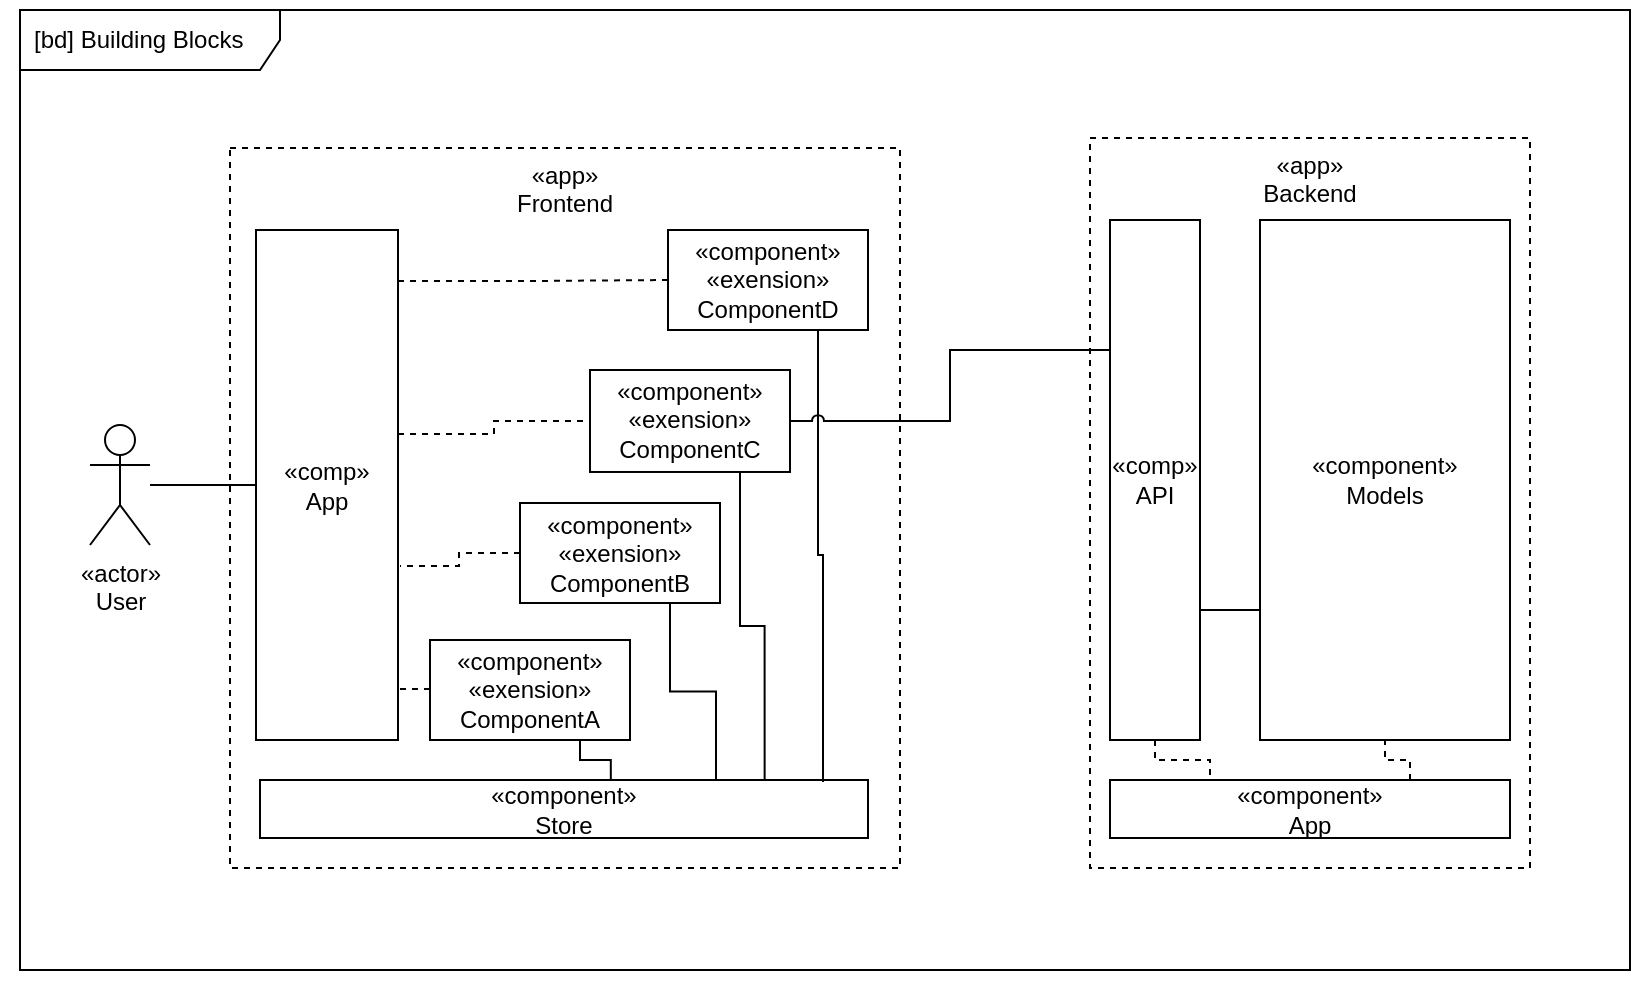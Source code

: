 <mxfile>
    <diagram id="pP1WaJ6vC72g-cJ4vM0m" name="Page-1">
        <mxGraphModel dx="1655" dy="723" grid="1" gridSize="5" guides="1" tooltips="1" connect="1" arrows="1" fold="1" page="1" pageScale="1" pageWidth="827" pageHeight="583" math="0" shadow="0">
            <root>
                <mxCell id="0"/>
                <mxCell id="1" value="PageFrame (invisible)" style="locked=1;" parent="0"/>
                <mxCell id="23" value="" style="rounded=0;whiteSpace=wrap;html=1;strokeColor=none;fillColor=none;" parent="1" vertex="1">
                    <mxGeometry x="-20" y="40" width="820" height="490" as="geometry"/>
                </mxCell>
                <mxCell id="11" value="DiagramFrame" style="locked=1;" parent="0"/>
                <mxCell id="18" value="[bd] Building Blocks" style="shape=umlFrame;whiteSpace=wrap;html=1;width=130;height=30;boundedLbl=1;verticalAlign=middle;align=left;spacingLeft=5;fillColor=none;" parent="11" vertex="1">
                    <mxGeometry x="-10" y="45" width="805" height="480" as="geometry"/>
                </mxCell>
                <mxCell id="13" value="Apps" style="locked=1;" parent="0"/>
                <mxCell id="2" value="«app»&lt;br&gt;Frontend" style="rounded=0;whiteSpace=wrap;html=1;fillColor=none;verticalAlign=top;dashed=1;" parent="13" vertex="1">
                    <mxGeometry x="95" y="114" width="335" height="360" as="geometry"/>
                </mxCell>
                <mxCell id="19" value="«app»&lt;br&gt;Backend" style="rounded=0;whiteSpace=wrap;html=1;fillColor=none;verticalAlign=top;dashed=1;" parent="13" vertex="1">
                    <mxGeometry x="525" y="109" width="220" height="365" as="geometry"/>
                </mxCell>
                <mxCell id="12" value="Components" style="" parent="0"/>
                <mxCell id="33" style="edgeStyle=orthogonalEdgeStyle;html=1;exitX=1;exitY=0.1;exitDx=0;exitDy=0;entryX=0;entryY=0.5;entryDx=0;entryDy=0;endArrow=none;endFill=0;rounded=0;dashed=1;exitPerimeter=0;" edge="1" parent="12" source="3" target="5">
                    <mxGeometry relative="1" as="geometry"/>
                </mxCell>
                <mxCell id="34" style="edgeStyle=orthogonalEdgeStyle;rounded=0;html=1;endArrow=none;endFill=0;dashed=1;exitX=1;exitY=0.4;exitDx=0;exitDy=0;exitPerimeter=0;" edge="1" parent="12" source="3" target="8">
                    <mxGeometry relative="1" as="geometry"/>
                </mxCell>
                <mxCell id="36" style="edgeStyle=orthogonalEdgeStyle;rounded=0;html=1;exitX=1.014;exitY=0.9;exitDx=0;exitDy=0;entryX=0;entryY=0.5;entryDx=0;entryDy=0;dashed=1;endArrow=none;endFill=0;strokeColor=default;jumpStyle=arc;exitPerimeter=0;" edge="1" parent="12" source="3" target="9">
                    <mxGeometry relative="1" as="geometry"/>
                </mxCell>
                <mxCell id="3" value="«comp»&lt;br&gt;App" style="rounded=0;whiteSpace=wrap;html=1;fillColor=none;points=[[0,0,0,0,0],[0,0.25,0,0,0],[0,0.5,0,0,0],[0,0.75,0,0,0],[0,1,0,0,0],[0.25,0,0,0,0],[0.25,1,0,0,0],[0.51,0,0,0,0],[0.51,1,0,0,0],[0.75,0,0,0,0],[0.75,1,0,0,0],[1,0,0,0,0],[1,0.1,0,0,0],[1,0.2,0,0,0],[1,0.25,0,0,0],[1,0.3,0,0,0],[1,0.4,0,0,0],[1,0.5,0,0,0],[1,0.6,0,0,0],[1,0.7,0,0,0],[1,0.75,0,0,0],[1,0.8,0,0,0],[1,0.9,0,0,0],[1,1,0,0,0]];" parent="12" vertex="1">
                    <mxGeometry x="108" y="155" width="71" height="255" as="geometry"/>
                </mxCell>
                <mxCell id="4" value="«component»&lt;br&gt;Store" style="rounded=0;whiteSpace=wrap;html=1;fillColor=none;points=[[0,0,0,0,0],[0,0.24,0,0,0],[0,0.52,0,0,0],[0,0.76,0,0,0],[0,1,0,0,0],[0.13,0,0,0,0],[0.17,0,0,0,0],[0.25,0,0,0,0],[0.25,1,0,0,0],[0.33,0,0,0,0],[0.38,0,0,0,0],[0.5,0,0,0,0],[0.5,1,0,0,0],[0.63,0,0,0,0],[0.67,0,0,0,0],[0.75,0,0,0,0],[0.75,1,0,0,0],[0.83,0,0,0,0],[0.88,0,0,0,0],[1,0,0,0,0],[1,0.24,0,0,0],[1,0.52,0,0,0],[1,0.76,0,0,0],[1,1,0,0,0]];" parent="12" vertex="1">
                    <mxGeometry x="110" y="430" width="304" height="29" as="geometry"/>
                </mxCell>
                <mxCell id="42" style="edgeStyle=orthogonalEdgeStyle;rounded=0;jumpStyle=arc;html=1;entryX=0.926;entryY=0.034;entryDx=0;entryDy=0;entryPerimeter=0;strokeColor=default;endArrow=none;endFill=0;exitX=0.75;exitY=1;exitDx=0;exitDy=0;" edge="1" parent="12" source="5" target="4">
                    <mxGeometry relative="1" as="geometry"/>
                </mxCell>
                <mxCell id="5" value="«component»&lt;br&gt;«exension»&lt;br&gt;ComponentD" style="rounded=0;whiteSpace=wrap;html=1;fillColor=none;" parent="12" vertex="1">
                    <mxGeometry x="314" y="155" width="100" height="50" as="geometry"/>
                </mxCell>
                <mxCell id="35" style="edgeStyle=orthogonalEdgeStyle;rounded=0;html=1;entryX=1.014;entryY=0.659;entryDx=0;entryDy=0;entryPerimeter=0;endArrow=none;endFill=0;exitX=0;exitY=0.5;exitDx=0;exitDy=0;dashed=1;" edge="1" parent="12" source="7" target="3">
                    <mxGeometry relative="1" as="geometry"/>
                </mxCell>
                <mxCell id="31" style="edgeStyle=orthogonalEdgeStyle;html=1;entryX=0;entryY=0.25;entryDx=0;entryDy=0;endArrow=none;endFill=0;jumpStyle=arc;startArrow=none;rounded=0;exitX=1;exitY=0.5;exitDx=0;exitDy=0;" edge="1" parent="12" source="8" target="24">
                    <mxGeometry relative="1" as="geometry"/>
                </mxCell>
                <mxCell id="43" style="edgeStyle=orthogonalEdgeStyle;rounded=0;jumpStyle=arc;html=1;entryX=0.83;entryY=0;entryDx=0;entryDy=0;strokeColor=default;endArrow=none;endFill=0;exitX=0.75;exitY=1;exitDx=0;exitDy=0;entryPerimeter=0;" edge="1" parent="12" source="8" target="4">
                    <mxGeometry relative="1" as="geometry"/>
                </mxCell>
                <mxCell id="8" value="«component»&lt;br&gt;«exension»&lt;br&gt;ComponentC" style="rounded=0;whiteSpace=wrap;html=1;fillColor=none;" parent="12" vertex="1">
                    <mxGeometry x="275" y="225" width="100" height="50.99" as="geometry"/>
                </mxCell>
                <mxCell id="45" style="edgeStyle=orthogonalEdgeStyle;rounded=0;jumpStyle=arc;html=1;strokeColor=default;endArrow=none;endFill=0;exitX=0.75;exitY=1;exitDx=0;exitDy=0;entryX=0.577;entryY=-0.011;entryDx=0;entryDy=0;entryPerimeter=0;" edge="1" parent="12" source="9" target="4">
                    <mxGeometry relative="1" as="geometry">
                        <mxPoint x="285" y="430" as="targetPoint"/>
                    </mxGeometry>
                </mxCell>
                <mxCell id="9" value="«component»&lt;br&gt;«exension»&lt;br&gt;ComponentA" style="rounded=0;whiteSpace=wrap;html=1;fillColor=none;" parent="12" vertex="1">
                    <mxGeometry x="195" y="360" width="100" height="50" as="geometry"/>
                </mxCell>
                <mxCell id="21" value="«component»&lt;br&gt;Models" style="rounded=0;whiteSpace=wrap;html=1;fillColor=none;" parent="12" vertex="1">
                    <mxGeometry x="610" y="150" width="125" height="260" as="geometry"/>
                </mxCell>
                <mxCell id="41" style="edgeStyle=orthogonalEdgeStyle;rounded=0;jumpStyle=arc;html=1;exitX=0.75;exitY=0;exitDx=0;exitDy=0;strokeColor=default;endArrow=none;endFill=0;dashed=1;" edge="1" parent="12" source="22" target="21">
                    <mxGeometry relative="1" as="geometry"/>
                </mxCell>
                <mxCell id="22" value="«component»&lt;br&gt;App" style="rounded=0;whiteSpace=wrap;html=1;fillColor=none;" parent="12" vertex="1">
                    <mxGeometry x="535" y="430" width="200" height="29" as="geometry"/>
                </mxCell>
                <mxCell id="39" style="edgeStyle=orthogonalEdgeStyle;rounded=0;jumpStyle=arc;html=1;entryX=0;entryY=0.75;entryDx=0;entryDy=0;strokeColor=default;endArrow=none;endFill=0;exitX=1;exitY=0.75;exitDx=0;exitDy=0;" edge="1" parent="12" source="24" target="21">
                    <mxGeometry relative="1" as="geometry"/>
                </mxCell>
                <mxCell id="40" style="edgeStyle=orthogonalEdgeStyle;rounded=0;jumpStyle=arc;html=1;entryX=0.25;entryY=0;entryDx=0;entryDy=0;strokeColor=default;endArrow=none;endFill=0;dashed=1;" edge="1" parent="12" source="24" target="22">
                    <mxGeometry relative="1" as="geometry"/>
                </mxCell>
                <mxCell id="24" value="«comp»&lt;br&gt;API" style="rounded=0;whiteSpace=wrap;html=1;fillColor=none;" parent="12" vertex="1">
                    <mxGeometry x="535" y="150" width="45" height="260" as="geometry"/>
                </mxCell>
                <mxCell id="29" value="«actor»&lt;br&gt;User" style="shape=umlActor;verticalLabelPosition=bottom;verticalAlign=top;html=1;outlineConnect=0;" parent="12" vertex="1">
                    <mxGeometry x="25" y="252.5" width="30" height="60" as="geometry"/>
                </mxCell>
                <mxCell id="30" style="edgeStyle=orthogonalEdgeStyle;html=1;entryX=0;entryY=0.5;entryDx=0;entryDy=0;endArrow=none;endFill=0;" edge="1" parent="12" source="29" target="3">
                    <mxGeometry relative="1" as="geometry"/>
                </mxCell>
                <mxCell id="44" style="edgeStyle=orthogonalEdgeStyle;rounded=0;jumpStyle=arc;html=1;entryX=0.75;entryY=0;entryDx=0;entryDy=0;entryPerimeter=0;strokeColor=default;endArrow=none;endFill=0;exitX=0.75;exitY=1;exitDx=0;exitDy=0;" edge="1" parent="12" source="7" target="4">
                    <mxGeometry relative="1" as="geometry"/>
                </mxCell>
                <mxCell id="7" value="«component»&lt;br&gt;«exension»&lt;br&gt;ComponentB" style="rounded=0;whiteSpace=wrap;html=1;fillColor=none;" parent="12" vertex="1">
                    <mxGeometry x="240" y="291.5" width="100" height="50" as="geometry"/>
                </mxCell>
                <mxCell id="15" value="SubComponents" style="locked=1;" parent="0"/>
            </root>
        </mxGraphModel>
    </diagram>
</mxfile>
